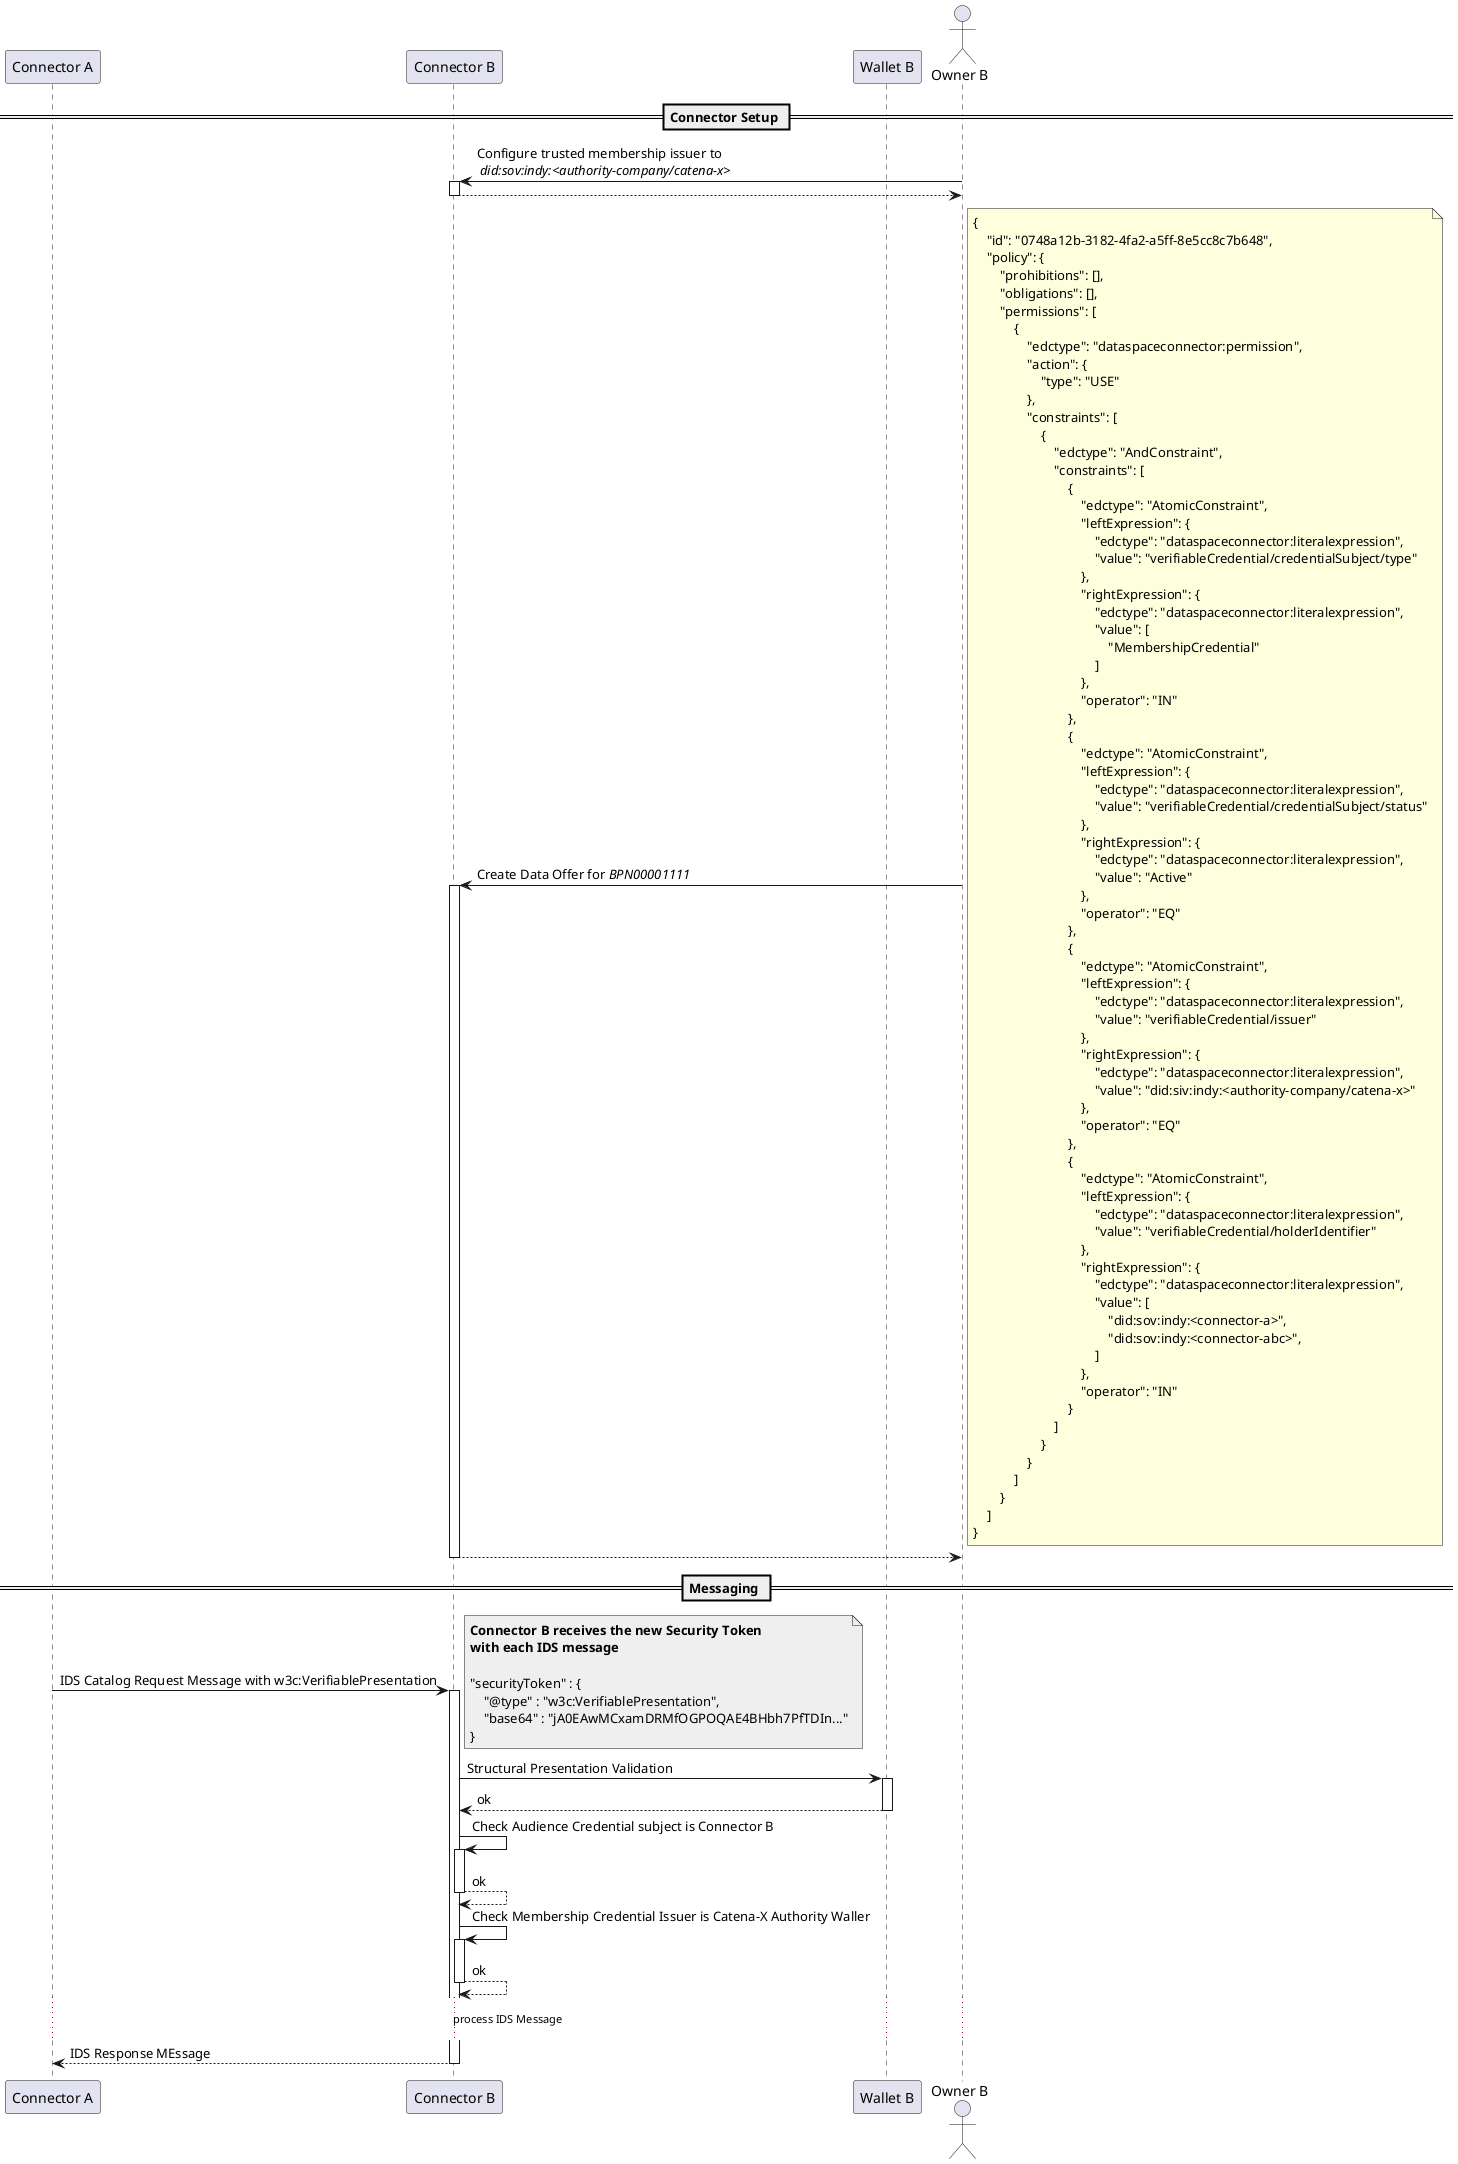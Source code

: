 @startuml


participant ConnectorA as "Connector A"

participant ConnectorB as "Connector B"
participant WalletB as "Wallet B"

actor OwnerB as "Owner B"


== Connector Setup ==

OwnerB -> ConnectorB ++ : Configure trusted membership issuer to\n <i>did:sov:indy:<authority-company/catena-x></i>
return

OwnerB -> ConnectorB ++ : Create Data Offer for <i>BPN00001111</i>

    note right
        {
            "id": "0748a12b-3182-4fa2-a5ff-8e5cc8c7b648",
            "policy": {
                "prohibitions": [],
                "obligations": [],
                "permissions": [
                    {
                        "edctype": "dataspaceconnector:permission",
                        "action": {
                            "type": "USE"
                        },
                        "constraints": [
                            {
                                "edctype": "AndConstraint",
                                "constraints": [
                                    {
                                        "edctype": "AtomicConstraint",
                                        "leftExpression": {
                                            "edctype": "dataspaceconnector:literalexpression",
                                            "value": "verifiableCredential/credentialSubject/type"
                                        },
                                        "rightExpression": {
                                            "edctype": "dataspaceconnector:literalexpression",
                                            "value": [
                                                "MembershipCredential"
                                            ]
                                        },
                                        "operator": "IN"
                                    },
                                    {
                                        "edctype": "AtomicConstraint",
                                        "leftExpression": {
                                            "edctype": "dataspaceconnector:literalexpression",
                                            "value": "verifiableCredential/credentialSubject/status"
                                        },
                                        "rightExpression": {
                                            "edctype": "dataspaceconnector:literalexpression",
                                            "value": "Active"
                                        },
                                        "operator": "EQ"
                                    },
                                    {
                                        "edctype": "AtomicConstraint",
                                        "leftExpression": {
                                            "edctype": "dataspaceconnector:literalexpression",
                                            "value": "verifiableCredential/issuer"
                                        },
                                        "rightExpression": {
                                            "edctype": "dataspaceconnector:literalexpression",
                                            "value": "did:siv:indy:<authority-company/catena-x>"
                                        },
                                        "operator": "EQ"
                                    },
                                    {
                                        "edctype": "AtomicConstraint",
                                        "leftExpression": {
                                            "edctype": "dataspaceconnector:literalexpression",
                                            "value": "verifiableCredential/holderIdentifier"
                                        },
                                        "rightExpression": {
                                            "edctype": "dataspaceconnector:literalexpression",
                                            "value": [
                                                "did:sov:indy:<connector-a>",
                                                "did:sov:indy:<connector-abc>",
                                            ]
                                        },
                                        "operator": "IN"
                                    }
                                ]
                            }
                        }
                    ]
                }
            ]
        }
    end note

return



== Messaging ==

ConnectorA -> ConnectorB ++ : IDS Catalog Request Message with w3c:VerifiablePresentation

    note right #efefef
    **Connector B receives the new Security Token**
    **with each IDS message**
    
    "securityToken" : {
        "@type" : "w3c:VerifiablePresentation",
        "base64" : "jA0EAwMCxamDRMfOGPOQAE4BHbh7PfTDIn..."
    }
    end note

    ConnectorB -> WalletB ++: Structural Presentation Validation
    return ok

    ConnectorB -> ConnectorB ++ : Check Audience Credential subject is Connector B
    return ok

    ConnectorB -> ConnectorB ++ : Check Membership Credential Issuer is Catena-X Authority Waller
    return ok

    ... process IDS Message ...

return IDS Response MEssage

@enduml